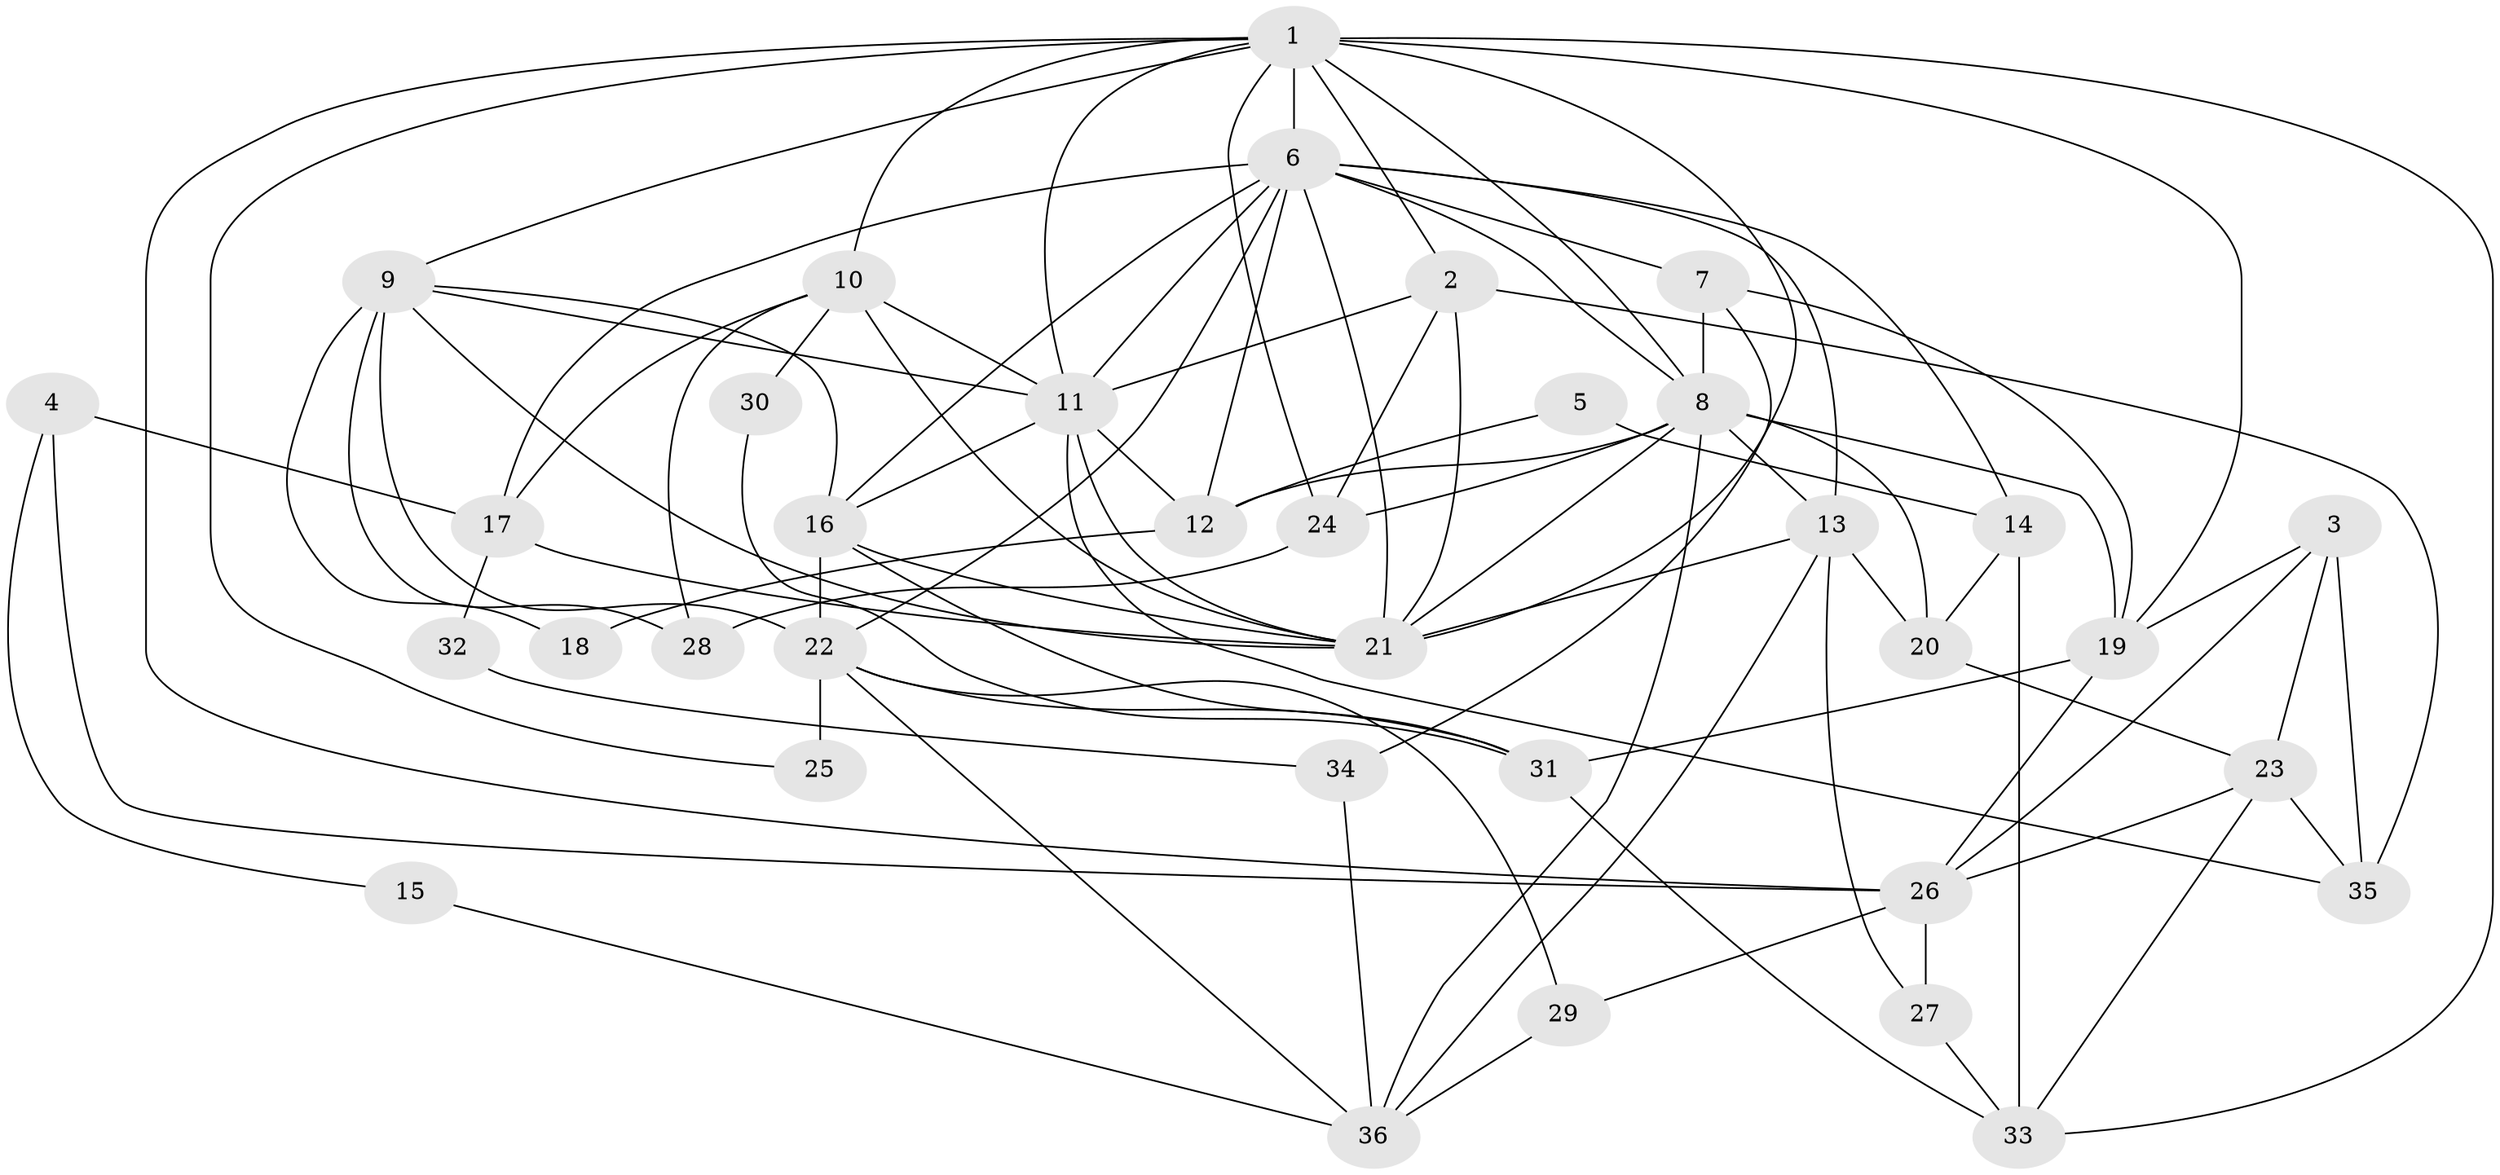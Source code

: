 // original degree distribution, {3: 0.3055555555555556, 5: 0.25, 2: 0.125, 6: 0.08333333333333333, 7: 0.027777777777777776, 4: 0.19444444444444445, 8: 0.013888888888888888}
// Generated by graph-tools (version 1.1) at 2025/51/03/04/25 22:51:11]
// undirected, 36 vertices, 92 edges
graph export_dot {
  node [color=gray90,style=filled];
  1;
  2;
  3;
  4;
  5;
  6;
  7;
  8;
  9;
  10;
  11;
  12;
  13;
  14;
  15;
  16;
  17;
  18;
  19;
  20;
  21;
  22;
  23;
  24;
  25;
  26;
  27;
  28;
  29;
  30;
  31;
  32;
  33;
  34;
  35;
  36;
  1 -- 2 [weight=1.0];
  1 -- 6 [weight=1.0];
  1 -- 8 [weight=2.0];
  1 -- 9 [weight=1.0];
  1 -- 10 [weight=1.0];
  1 -- 11 [weight=1.0];
  1 -- 19 [weight=1.0];
  1 -- 21 [weight=1.0];
  1 -- 24 [weight=1.0];
  1 -- 25 [weight=1.0];
  1 -- 26 [weight=1.0];
  1 -- 33 [weight=1.0];
  2 -- 11 [weight=1.0];
  2 -- 21 [weight=1.0];
  2 -- 24 [weight=2.0];
  2 -- 35 [weight=1.0];
  3 -- 19 [weight=1.0];
  3 -- 23 [weight=1.0];
  3 -- 26 [weight=1.0];
  3 -- 35 [weight=1.0];
  4 -- 15 [weight=1.0];
  4 -- 17 [weight=1.0];
  4 -- 26 [weight=1.0];
  5 -- 12 [weight=1.0];
  5 -- 14 [weight=1.0];
  6 -- 7 [weight=1.0];
  6 -- 8 [weight=1.0];
  6 -- 11 [weight=2.0];
  6 -- 12 [weight=1.0];
  6 -- 13 [weight=1.0];
  6 -- 14 [weight=1.0];
  6 -- 16 [weight=1.0];
  6 -- 17 [weight=1.0];
  6 -- 21 [weight=1.0];
  6 -- 22 [weight=1.0];
  7 -- 8 [weight=2.0];
  7 -- 19 [weight=1.0];
  7 -- 34 [weight=1.0];
  8 -- 12 [weight=1.0];
  8 -- 13 [weight=2.0];
  8 -- 19 [weight=1.0];
  8 -- 20 [weight=1.0];
  8 -- 21 [weight=2.0];
  8 -- 24 [weight=2.0];
  8 -- 36 [weight=1.0];
  9 -- 11 [weight=1.0];
  9 -- 16 [weight=1.0];
  9 -- 18 [weight=1.0];
  9 -- 21 [weight=1.0];
  9 -- 22 [weight=1.0];
  9 -- 28 [weight=1.0];
  10 -- 11 [weight=1.0];
  10 -- 17 [weight=1.0];
  10 -- 21 [weight=2.0];
  10 -- 28 [weight=1.0];
  10 -- 30 [weight=1.0];
  11 -- 12 [weight=1.0];
  11 -- 16 [weight=2.0];
  11 -- 21 [weight=1.0];
  11 -- 35 [weight=1.0];
  12 -- 18 [weight=1.0];
  13 -- 20 [weight=1.0];
  13 -- 21 [weight=1.0];
  13 -- 27 [weight=1.0];
  13 -- 36 [weight=1.0];
  14 -- 20 [weight=1.0];
  14 -- 33 [weight=1.0];
  15 -- 36 [weight=1.0];
  16 -- 21 [weight=1.0];
  16 -- 22 [weight=1.0];
  16 -- 31 [weight=1.0];
  17 -- 21 [weight=1.0];
  17 -- 32 [weight=1.0];
  19 -- 26 [weight=1.0];
  19 -- 31 [weight=1.0];
  20 -- 23 [weight=1.0];
  22 -- 25 [weight=2.0];
  22 -- 29 [weight=1.0];
  22 -- 31 [weight=1.0];
  22 -- 36 [weight=1.0];
  23 -- 26 [weight=1.0];
  23 -- 33 [weight=1.0];
  23 -- 35 [weight=1.0];
  24 -- 28 [weight=1.0];
  26 -- 27 [weight=1.0];
  26 -- 29 [weight=1.0];
  27 -- 33 [weight=1.0];
  29 -- 36 [weight=1.0];
  30 -- 31 [weight=1.0];
  31 -- 33 [weight=1.0];
  32 -- 34 [weight=1.0];
  34 -- 36 [weight=1.0];
}
